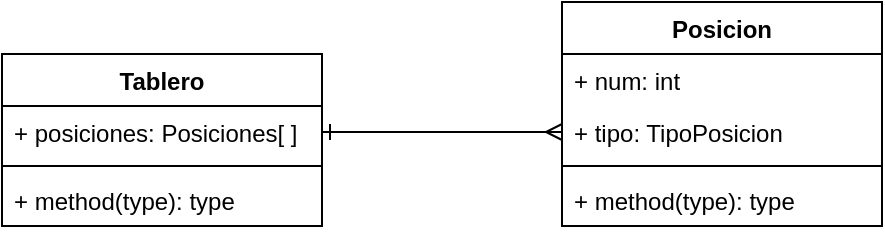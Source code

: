 <mxfile version="11.2.8" type="device" pages="1"><diagram name="Page-1" id="c4acf3e9-155e-7222-9cf6-157b1a14988f"><mxGraphModel dx="1408" dy="758" grid="1" gridSize="10" guides="1" tooltips="1" connect="1" arrows="1" fold="1" page="1" pageScale="1" pageWidth="850" pageHeight="1100" background="#ffffff" math="0" shadow="0"><root><mxCell id="0"/><mxCell id="1" parent="0"/><mxCell id="UISwAt4YMqUdB4dOmK9G-1" value="Tablero" style="swimlane;fontStyle=1;align=center;verticalAlign=top;childLayout=stackLayout;horizontal=1;startSize=26;horizontalStack=0;resizeParent=1;resizeParentMax=0;resizeLast=0;collapsible=1;marginBottom=0;" vertex="1" parent="1"><mxGeometry x="210" y="185" width="160" height="86" as="geometry"/></mxCell><mxCell id="UISwAt4YMqUdB4dOmK9G-2" value="+ posiciones: Posiciones[ ]" style="text;strokeColor=none;fillColor=none;align=left;verticalAlign=top;spacingLeft=4;spacingRight=4;overflow=hidden;rotatable=0;points=[[0,0.5],[1,0.5]];portConstraint=eastwest;" vertex="1" parent="UISwAt4YMqUdB4dOmK9G-1"><mxGeometry y="26" width="160" height="26" as="geometry"/></mxCell><mxCell id="UISwAt4YMqUdB4dOmK9G-3" value="" style="line;strokeWidth=1;fillColor=none;align=left;verticalAlign=middle;spacingTop=-1;spacingLeft=3;spacingRight=3;rotatable=0;labelPosition=right;points=[];portConstraint=eastwest;" vertex="1" parent="UISwAt4YMqUdB4dOmK9G-1"><mxGeometry y="52" width="160" height="8" as="geometry"/></mxCell><mxCell id="UISwAt4YMqUdB4dOmK9G-4" value="+ method(type): type" style="text;strokeColor=none;fillColor=none;align=left;verticalAlign=top;spacingLeft=4;spacingRight=4;overflow=hidden;rotatable=0;points=[[0,0.5],[1,0.5]];portConstraint=eastwest;" vertex="1" parent="UISwAt4YMqUdB4dOmK9G-1"><mxGeometry y="60" width="160" height="26" as="geometry"/></mxCell><mxCell id="UISwAt4YMqUdB4dOmK9G-10" value="Posicion" style="swimlane;fontStyle=1;align=center;verticalAlign=top;childLayout=stackLayout;horizontal=1;startSize=26;horizontalStack=0;resizeParent=1;resizeParentMax=0;resizeLast=0;collapsible=1;marginBottom=0;" vertex="1" parent="1"><mxGeometry x="490" y="159" width="160" height="112" as="geometry"/></mxCell><mxCell id="UISwAt4YMqUdB4dOmK9G-11" value="+ num: int" style="text;strokeColor=none;fillColor=none;align=left;verticalAlign=top;spacingLeft=4;spacingRight=4;overflow=hidden;rotatable=0;points=[[0,0.5],[1,0.5]];portConstraint=eastwest;" vertex="1" parent="UISwAt4YMqUdB4dOmK9G-10"><mxGeometry y="26" width="160" height="26" as="geometry"/></mxCell><mxCell id="UISwAt4YMqUdB4dOmK9G-14" value="+ tipo: TipoPosicion" style="text;strokeColor=none;fillColor=none;align=left;verticalAlign=top;spacingLeft=4;spacingRight=4;overflow=hidden;rotatable=0;points=[[0,0.5],[1,0.5]];portConstraint=eastwest;" vertex="1" parent="UISwAt4YMqUdB4dOmK9G-10"><mxGeometry y="52" width="160" height="26" as="geometry"/></mxCell><mxCell id="UISwAt4YMqUdB4dOmK9G-12" value="" style="line;strokeWidth=1;fillColor=none;align=left;verticalAlign=middle;spacingTop=-1;spacingLeft=3;spacingRight=3;rotatable=0;labelPosition=right;points=[];portConstraint=eastwest;" vertex="1" parent="UISwAt4YMqUdB4dOmK9G-10"><mxGeometry y="78" width="160" height="8" as="geometry"/></mxCell><mxCell id="UISwAt4YMqUdB4dOmK9G-13" value="+ method(type): type" style="text;strokeColor=none;fillColor=none;align=left;verticalAlign=top;spacingLeft=4;spacingRight=4;overflow=hidden;rotatable=0;points=[[0,0.5],[1,0.5]];portConstraint=eastwest;" vertex="1" parent="UISwAt4YMqUdB4dOmK9G-10"><mxGeometry y="86" width="160" height="26" as="geometry"/></mxCell><mxCell id="UISwAt4YMqUdB4dOmK9G-15" style="edgeStyle=orthogonalEdgeStyle;rounded=0;orthogonalLoop=1;jettySize=auto;html=1;exitX=1;exitY=0.5;exitDx=0;exitDy=0;entryX=0;entryY=0.5;entryDx=0;entryDy=0;endArrow=ERmany;endFill=0;startArrow=ERone;startFill=0;" edge="1" parent="1" source="UISwAt4YMqUdB4dOmK9G-2" target="UISwAt4YMqUdB4dOmK9G-14"><mxGeometry relative="1" as="geometry"/></mxCell></root></mxGraphModel></diagram></mxfile>